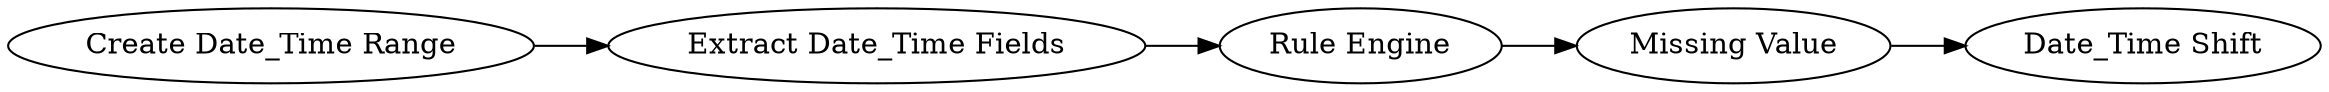 digraph {
	1 [label="Create Date_Time Range"]
	2 [label="Extract Date_Time Fields"]
	3 [label="Rule Engine"]
	4 [label="Missing Value"]
	5 [label="Date_Time Shift"]
	1 -> 2
	2 -> 3
	3 -> 4
	4 -> 5
	rankdir=LR
}
